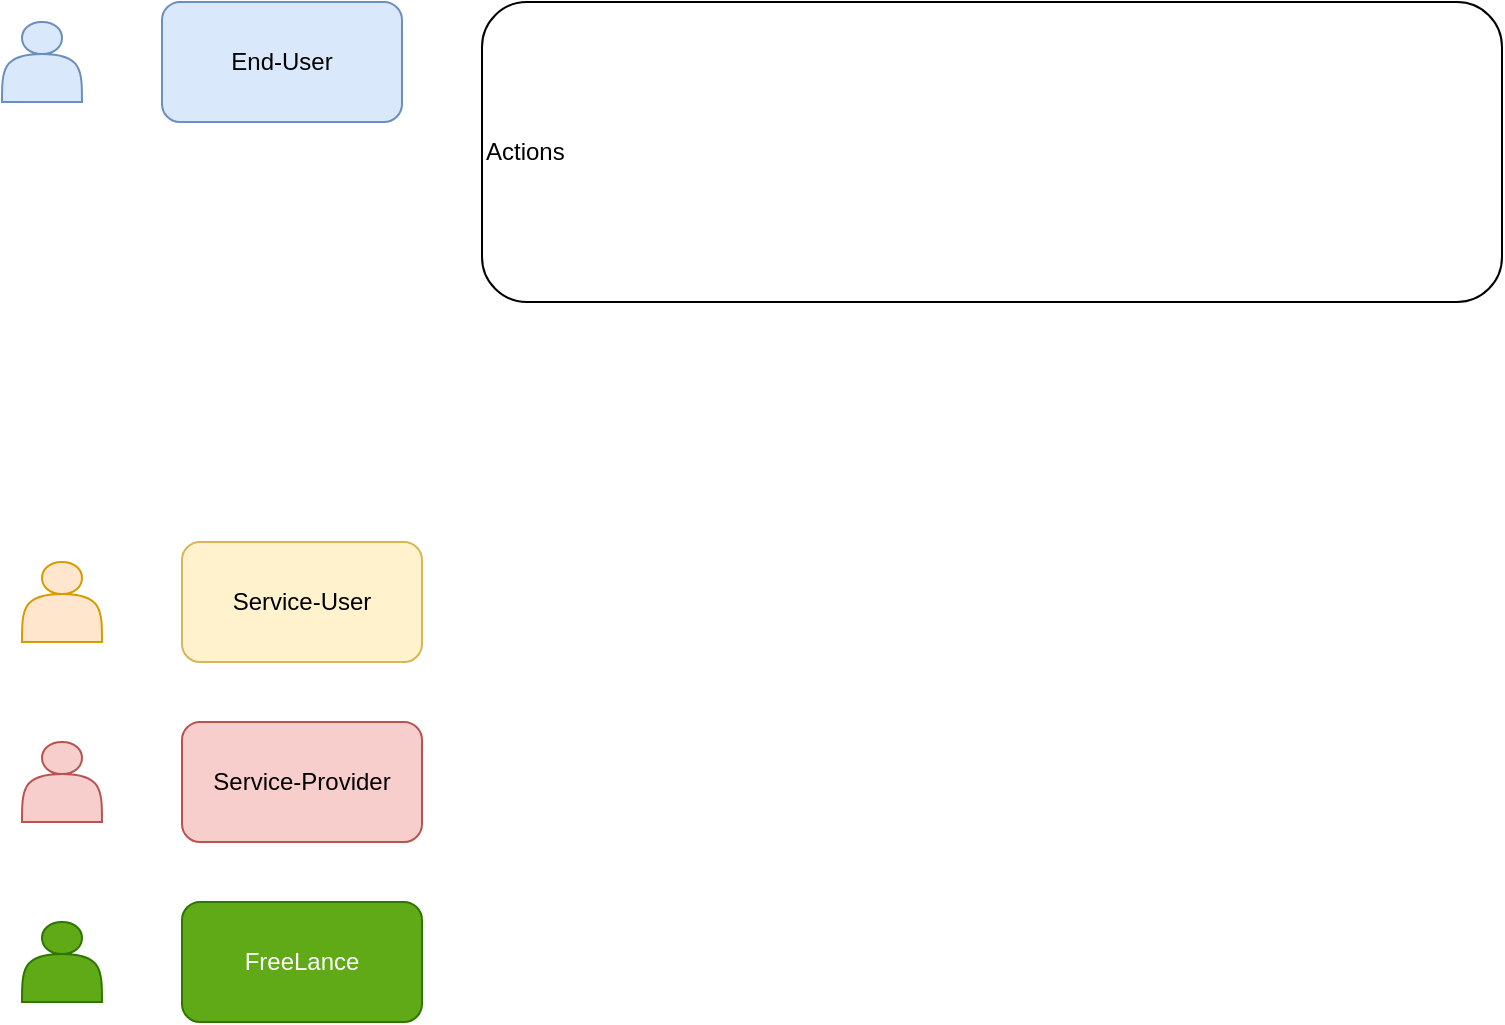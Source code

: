 <mxfile version="21.2.9" type="github">
  <diagram name="Page-1" id="xXF_qz4q6ZDb1wTxfpjC">
    <mxGraphModel dx="1194" dy="700" grid="1" gridSize="10" guides="1" tooltips="1" connect="1" arrows="1" fold="1" page="1" pageScale="1" pageWidth="850" pageHeight="1100" math="0" shadow="0">
      <root>
        <mxCell id="0" />
        <mxCell id="1" parent="0" />
        <mxCell id="q4CnHlP4UFCQ45shWsL7-1" value="" style="shape=actor;whiteSpace=wrap;html=1;fillColor=#dae8fc;strokeColor=#6c8ebf;" vertex="1" parent="1">
          <mxGeometry x="60" y="40" width="40" height="40" as="geometry" />
        </mxCell>
        <mxCell id="q4CnHlP4UFCQ45shWsL7-2" value="End-User" style="rounded=1;whiteSpace=wrap;html=1;fillColor=#dae8fc;strokeColor=#6c8ebf;" vertex="1" parent="1">
          <mxGeometry x="140" y="30" width="120" height="60" as="geometry" />
        </mxCell>
        <mxCell id="q4CnHlP4UFCQ45shWsL7-3" value="" style="shape=actor;whiteSpace=wrap;html=1;fillColor=#ffe6cc;strokeColor=#d79b00;" vertex="1" parent="1">
          <mxGeometry x="70" y="310" width="40" height="40" as="geometry" />
        </mxCell>
        <mxCell id="q4CnHlP4UFCQ45shWsL7-4" value="Service-User" style="rounded=1;whiteSpace=wrap;html=1;fillColor=#fff2cc;strokeColor=#d6b656;" vertex="1" parent="1">
          <mxGeometry x="150" y="300" width="120" height="60" as="geometry" />
        </mxCell>
        <mxCell id="q4CnHlP4UFCQ45shWsL7-5" value="" style="shape=actor;whiteSpace=wrap;html=1;fillColor=#f8cecc;strokeColor=#b85450;" vertex="1" parent="1">
          <mxGeometry x="70" y="400" width="40" height="40" as="geometry" />
        </mxCell>
        <mxCell id="q4CnHlP4UFCQ45shWsL7-6" value="Service-Provider" style="rounded=1;whiteSpace=wrap;html=1;fillColor=#f8cecc;strokeColor=#b85450;" vertex="1" parent="1">
          <mxGeometry x="150" y="390" width="120" height="60" as="geometry" />
        </mxCell>
        <mxCell id="q4CnHlP4UFCQ45shWsL7-7" value="" style="shape=actor;whiteSpace=wrap;html=1;fillColor=#60a917;strokeColor=#2D7600;fontColor=#ffffff;" vertex="1" parent="1">
          <mxGeometry x="70" y="490" width="40" height="40" as="geometry" />
        </mxCell>
        <mxCell id="q4CnHlP4UFCQ45shWsL7-8" value="FreeLance" style="rounded=1;whiteSpace=wrap;html=1;fillColor=#60a917;fontColor=#ffffff;strokeColor=#2D7600;" vertex="1" parent="1">
          <mxGeometry x="150" y="480" width="120" height="60" as="geometry" />
        </mxCell>
        <mxCell id="q4CnHlP4UFCQ45shWsL7-9" value="&lt;p style=&quot;line-height: 130%;&quot;&gt;Actions&lt;/p&gt;" style="rounded=1;whiteSpace=wrap;html=1;align=left;" vertex="1" parent="1">
          <mxGeometry x="300" y="30" width="510" height="150" as="geometry" />
        </mxCell>
      </root>
    </mxGraphModel>
  </diagram>
</mxfile>
